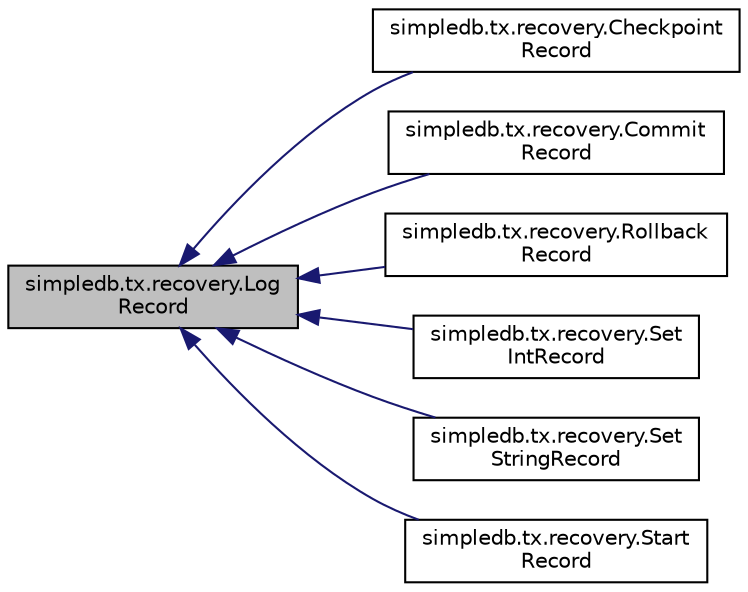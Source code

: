 digraph "simpledb.tx.recovery.LogRecord"
{
  edge [fontname="Helvetica",fontsize="10",labelfontname="Helvetica",labelfontsize="10"];
  node [fontname="Helvetica",fontsize="10",shape=record];
  rankdir="LR";
  Node0 [label="simpledb.tx.recovery.Log\lRecord",height=0.2,width=0.4,color="black", fillcolor="grey75", style="filled", fontcolor="black"];
  Node0 -> Node1 [dir="back",color="midnightblue",fontsize="10",style="solid",fontname="Helvetica"];
  Node1 [label="simpledb.tx.recovery.Checkpoint\lRecord",height=0.2,width=0.4,color="black", fillcolor="white", style="filled",URL="$classsimpledb_1_1tx_1_1recovery_1_1CheckpointRecord.html"];
  Node0 -> Node2 [dir="back",color="midnightblue",fontsize="10",style="solid",fontname="Helvetica"];
  Node2 [label="simpledb.tx.recovery.Commit\lRecord",height=0.2,width=0.4,color="black", fillcolor="white", style="filled",URL="$classsimpledb_1_1tx_1_1recovery_1_1CommitRecord.html"];
  Node0 -> Node3 [dir="back",color="midnightblue",fontsize="10",style="solid",fontname="Helvetica"];
  Node3 [label="simpledb.tx.recovery.Rollback\lRecord",height=0.2,width=0.4,color="black", fillcolor="white", style="filled",URL="$classsimpledb_1_1tx_1_1recovery_1_1RollbackRecord.html"];
  Node0 -> Node4 [dir="back",color="midnightblue",fontsize="10",style="solid",fontname="Helvetica"];
  Node4 [label="simpledb.tx.recovery.Set\lIntRecord",height=0.2,width=0.4,color="black", fillcolor="white", style="filled",URL="$classsimpledb_1_1tx_1_1recovery_1_1SetIntRecord.html"];
  Node0 -> Node5 [dir="back",color="midnightblue",fontsize="10",style="solid",fontname="Helvetica"];
  Node5 [label="simpledb.tx.recovery.Set\lStringRecord",height=0.2,width=0.4,color="black", fillcolor="white", style="filled",URL="$classsimpledb_1_1tx_1_1recovery_1_1SetStringRecord.html"];
  Node0 -> Node6 [dir="back",color="midnightblue",fontsize="10",style="solid",fontname="Helvetica"];
  Node6 [label="simpledb.tx.recovery.Start\lRecord",height=0.2,width=0.4,color="black", fillcolor="white", style="filled",URL="$classsimpledb_1_1tx_1_1recovery_1_1StartRecord.html"];
}
